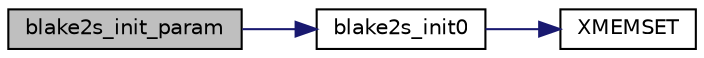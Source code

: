 digraph "blake2s_init_param"
{
 // LATEX_PDF_SIZE
  edge [fontname="Helvetica",fontsize="10",labelfontname="Helvetica",labelfontsize="10"];
  node [fontname="Helvetica",fontsize="10",shape=record];
  rankdir="LR";
  Node220 [label="blake2s_init_param",height=0.2,width=0.4,color="black", fillcolor="grey75", style="filled", fontcolor="black",tooltip=" "];
  Node220 -> Node221 [color="midnightblue",fontsize="10",style="solid",fontname="Helvetica"];
  Node221 [label="blake2s_init0",height=0.2,width=0.4,color="black", fillcolor="white", style="filled",URL="$blake2s_8c.html#a13c68852b36b9623a53069c5a315d0a4",tooltip=" "];
  Node221 -> Node222 [color="midnightblue",fontsize="10",style="solid",fontname="Helvetica"];
  Node222 [label="XMEMSET",height=0.2,width=0.4,color="black", fillcolor="white", style="filled",URL="$tomcrypt__cfg_8h.html#aa3c34a6f6c61de7da9258b5a30e32c2f",tooltip=" "];
}
